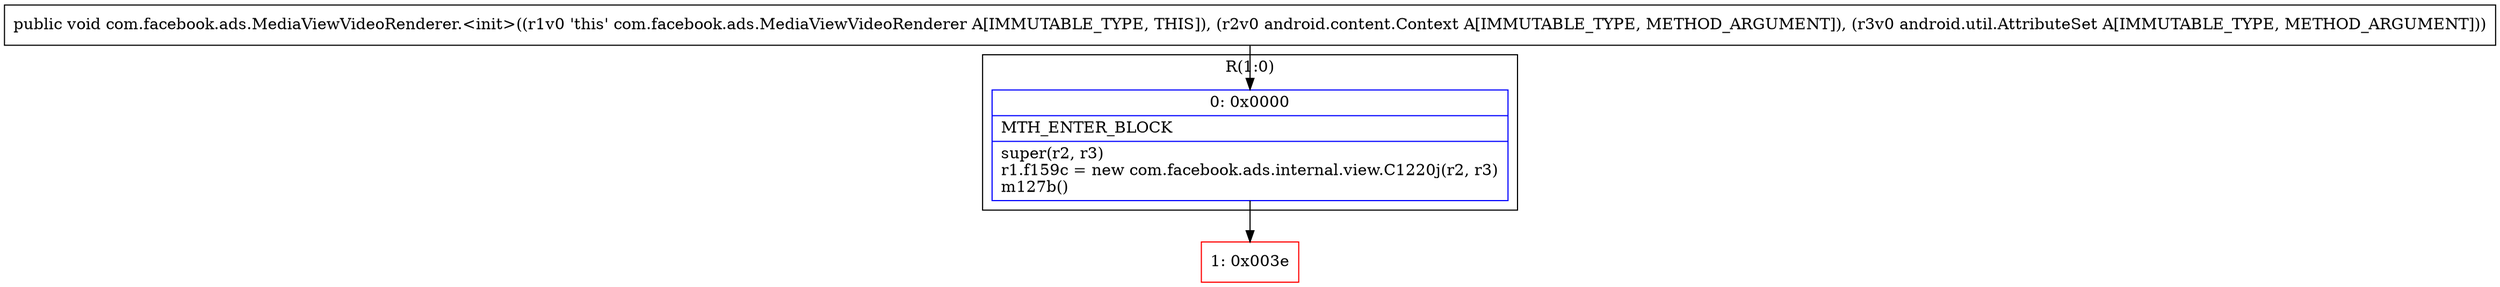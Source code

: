 digraph "CFG forcom.facebook.ads.MediaViewVideoRenderer.\<init\>(Landroid\/content\/Context;Landroid\/util\/AttributeSet;)V" {
subgraph cluster_Region_182223028 {
label = "R(1:0)";
node [shape=record,color=blue];
Node_0 [shape=record,label="{0\:\ 0x0000|MTH_ENTER_BLOCK\l|super(r2, r3)\lr1.f159c = new com.facebook.ads.internal.view.C1220j(r2, r3)\lm127b()\l}"];
}
Node_1 [shape=record,color=red,label="{1\:\ 0x003e}"];
MethodNode[shape=record,label="{public void com.facebook.ads.MediaViewVideoRenderer.\<init\>((r1v0 'this' com.facebook.ads.MediaViewVideoRenderer A[IMMUTABLE_TYPE, THIS]), (r2v0 android.content.Context A[IMMUTABLE_TYPE, METHOD_ARGUMENT]), (r3v0 android.util.AttributeSet A[IMMUTABLE_TYPE, METHOD_ARGUMENT])) }"];
MethodNode -> Node_0;
Node_0 -> Node_1;
}

